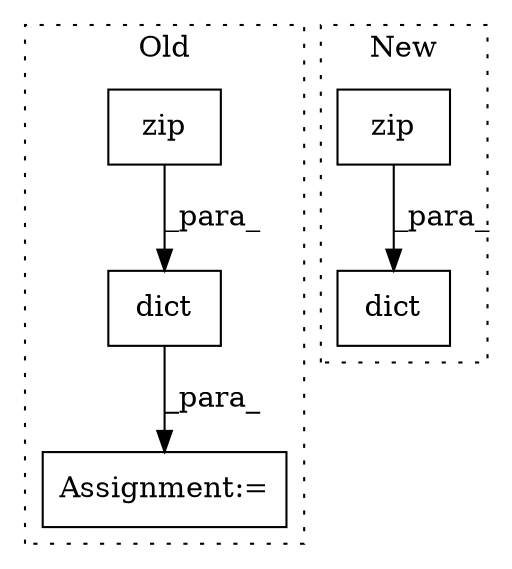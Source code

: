 digraph G {
subgraph cluster0 {
1 [label="zip" a="32" s="7779,7819" l="4,1" shape="box"];
4 [label="dict" a="32" s="7774,7820" l="5,1" shape="box"];
5 [label="Assignment:=" a="7" s="7773" l="1" shape="box"];
label = "Old";
style="dotted";
}
subgraph cluster1 {
2 [label="dict" a="32" s="7946,7984" l="5,1" shape="box"];
3 [label="zip" a="32" s="7951,7983" l="4,1" shape="box"];
label = "New";
style="dotted";
}
1 -> 4 [label="_para_"];
3 -> 2 [label="_para_"];
4 -> 5 [label="_para_"];
}
